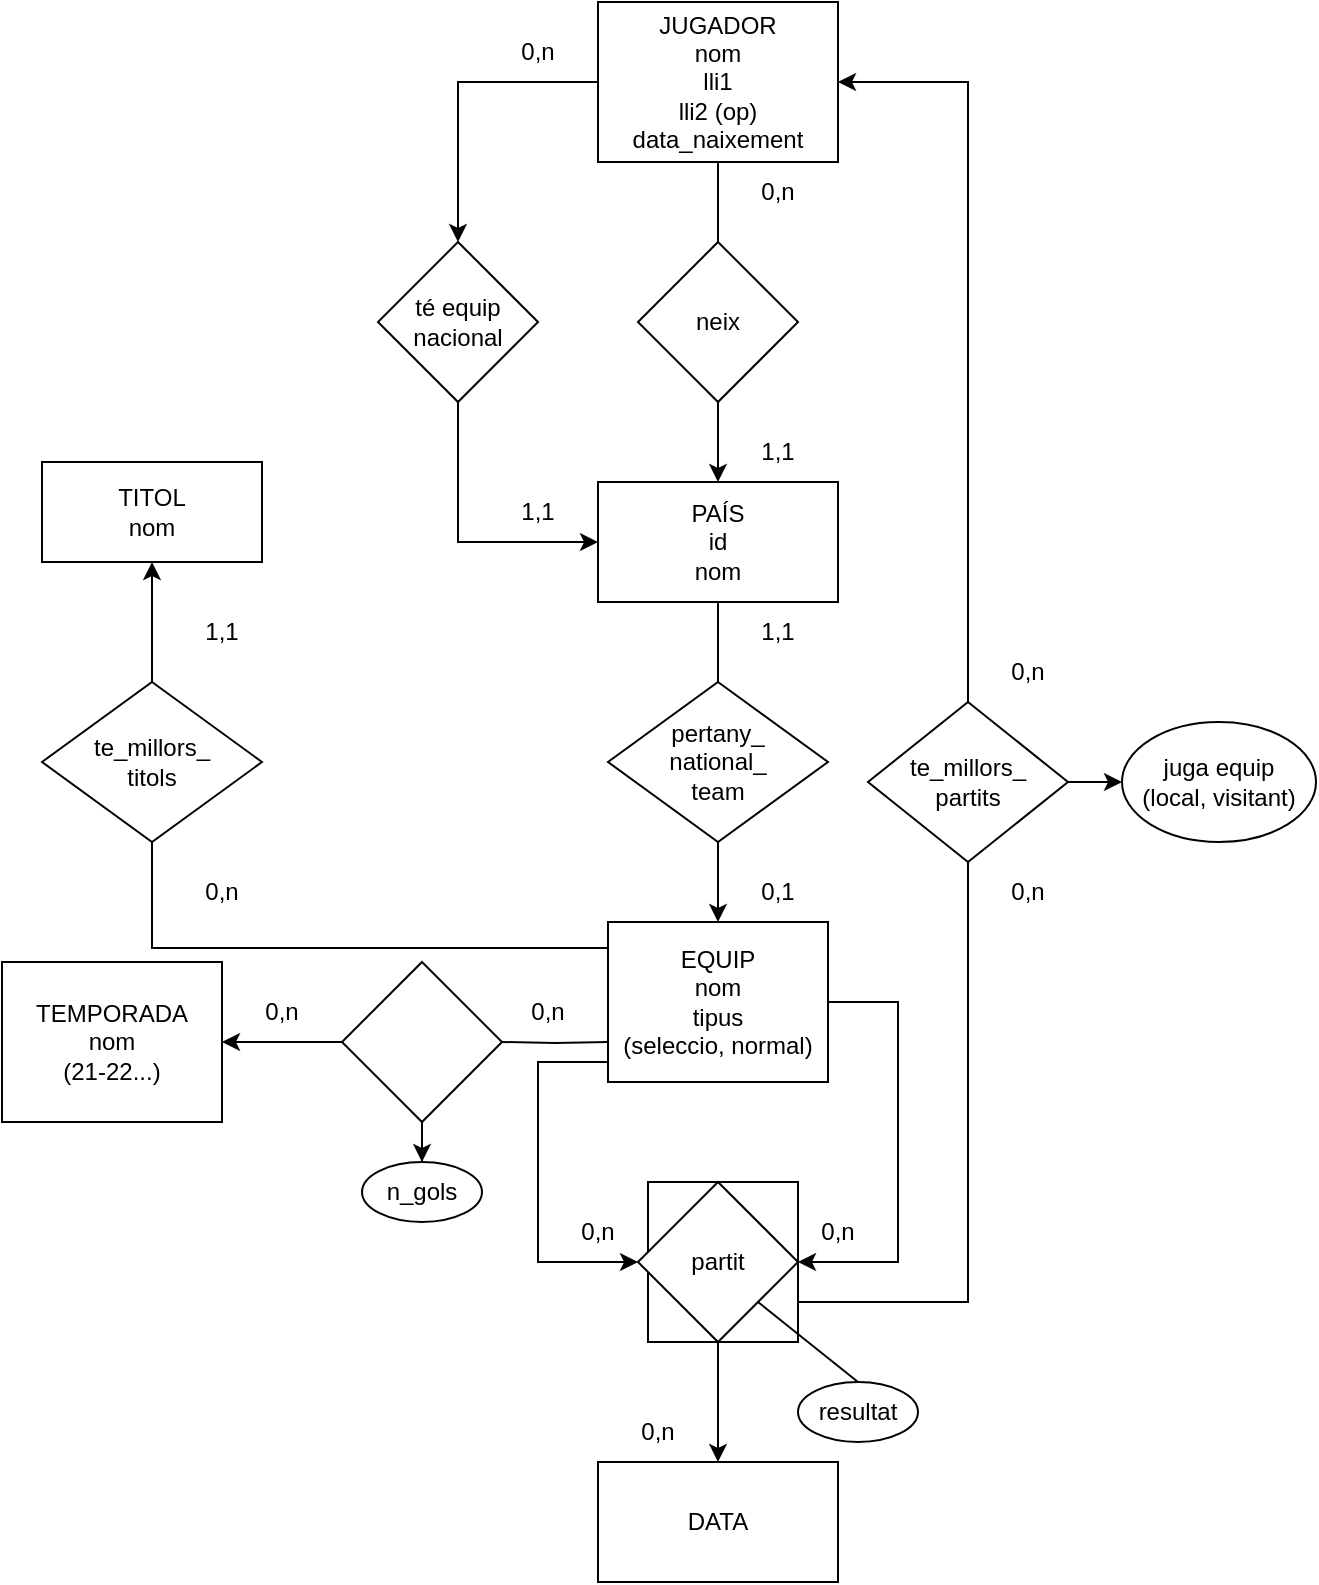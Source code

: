 <mxfile version="20.6.2" type="device"><diagram id="R2lEEEUBdFMjLlhIrx00" name="Page-1"><mxGraphModel dx="701" dy="815" grid="1" gridSize="10" guides="1" tooltips="1" connect="1" arrows="1" fold="1" page="1" pageScale="1" pageWidth="850" pageHeight="1100" math="0" shadow="0" extFonts="Permanent Marker^https://fonts.googleapis.com/css?family=Permanent+Marker"><root><mxCell id="0"/><mxCell id="1" parent="0"/><mxCell id="xxpgGGSOK9itiA2bAUYC-41" style="edgeStyle=orthogonalEdgeStyle;rounded=0;orthogonalLoop=1;jettySize=auto;html=1;exitX=0.5;exitY=0;exitDx=0;exitDy=0;entryX=1;entryY=0.5;entryDx=0;entryDy=0;startArrow=none;" edge="1" parent="1" source="xxpgGGSOK9itiA2bAUYC-42" target="xxpgGGSOK9itiA2bAUYC-1"><mxGeometry relative="1" as="geometry"><Array as="points"><mxPoint x="543" y="120"/></Array></mxGeometry></mxCell><mxCell id="xxpgGGSOK9itiA2bAUYC-40" value="" style="rounded=0;whiteSpace=wrap;html=1;" vertex="1" parent="1"><mxGeometry x="383" y="670" width="75" height="80" as="geometry"/></mxCell><mxCell id="xxpgGGSOK9itiA2bAUYC-4" style="edgeStyle=orthogonalEdgeStyle;rounded=0;orthogonalLoop=1;jettySize=auto;html=1;startArrow=none;" edge="1" parent="1" source="xxpgGGSOK9itiA2bAUYC-3" target="xxpgGGSOK9itiA2bAUYC-2"><mxGeometry relative="1" as="geometry"/></mxCell><mxCell id="xxpgGGSOK9itiA2bAUYC-7" value="" style="edgeStyle=orthogonalEdgeStyle;rounded=0;orthogonalLoop=1;jettySize=auto;html=1;" edge="1" parent="1" source="xxpgGGSOK9itiA2bAUYC-1" target="xxpgGGSOK9itiA2bAUYC-6"><mxGeometry relative="1" as="geometry"/></mxCell><mxCell id="xxpgGGSOK9itiA2bAUYC-1" value="JUGADOR&lt;br&gt;nom&lt;br&gt;lli1&lt;br&gt;lli2 (op)&lt;br&gt;data_naixement" style="rounded=0;whiteSpace=wrap;html=1;" vertex="1" parent="1"><mxGeometry x="358" y="80" width="120" height="80" as="geometry"/></mxCell><mxCell id="xxpgGGSOK9itiA2bAUYC-35" style="edgeStyle=orthogonalEdgeStyle;rounded=0;orthogonalLoop=1;jettySize=auto;html=1;startArrow=none;exitX=0.5;exitY=1;exitDx=0;exitDy=0;" edge="1" parent="1" source="xxpgGGSOK9itiA2bAUYC-36" target="xxpgGGSOK9itiA2bAUYC-11"><mxGeometry relative="1" as="geometry"><mxPoint x="418" y="530" as="sourcePoint"/></mxGeometry></mxCell><mxCell id="xxpgGGSOK9itiA2bAUYC-2" value="PAÍS&lt;br&gt;id&lt;br&gt;nom" style="rounded=0;whiteSpace=wrap;html=1;" vertex="1" parent="1"><mxGeometry x="358" y="320" width="120" height="60" as="geometry"/></mxCell><mxCell id="xxpgGGSOK9itiA2bAUYC-3" value="neix" style="rhombus;whiteSpace=wrap;html=1;" vertex="1" parent="1"><mxGeometry x="378" y="200" width="80" height="80" as="geometry"/></mxCell><mxCell id="xxpgGGSOK9itiA2bAUYC-5" value="" style="edgeStyle=orthogonalEdgeStyle;rounded=0;orthogonalLoop=1;jettySize=auto;html=1;endArrow=none;" edge="1" parent="1" source="xxpgGGSOK9itiA2bAUYC-1" target="xxpgGGSOK9itiA2bAUYC-3"><mxGeometry relative="1" as="geometry"><mxPoint x="418" y="160" as="sourcePoint"/><mxPoint x="418" y="360" as="targetPoint"/></mxGeometry></mxCell><mxCell id="xxpgGGSOK9itiA2bAUYC-10" style="edgeStyle=orthogonalEdgeStyle;rounded=0;orthogonalLoop=1;jettySize=auto;html=1;entryX=0;entryY=0.5;entryDx=0;entryDy=0;" edge="1" parent="1" source="xxpgGGSOK9itiA2bAUYC-6" target="xxpgGGSOK9itiA2bAUYC-2"><mxGeometry relative="1" as="geometry"><Array as="points"><mxPoint x="288" y="350"/></Array></mxGeometry></mxCell><mxCell id="xxpgGGSOK9itiA2bAUYC-6" value="té equip nacional" style="rhombus;whiteSpace=wrap;html=1;rounded=0;" vertex="1" parent="1"><mxGeometry x="248" y="200" width="80" height="80" as="geometry"/></mxCell><mxCell id="xxpgGGSOK9itiA2bAUYC-13" style="edgeStyle=orthogonalEdgeStyle;rounded=0;orthogonalLoop=1;jettySize=auto;html=1;entryX=0;entryY=0.5;entryDx=0;entryDy=0;" edge="1" parent="1" source="xxpgGGSOK9itiA2bAUYC-11" target="xxpgGGSOK9itiA2bAUYC-12"><mxGeometry relative="1" as="geometry"><Array as="points"><mxPoint x="328" y="610"/><mxPoint x="328" y="710"/></Array></mxGeometry></mxCell><mxCell id="xxpgGGSOK9itiA2bAUYC-14" style="edgeStyle=orthogonalEdgeStyle;rounded=0;orthogonalLoop=1;jettySize=auto;html=1;entryX=1;entryY=0.5;entryDx=0;entryDy=0;" edge="1" parent="1" source="xxpgGGSOK9itiA2bAUYC-11" target="xxpgGGSOK9itiA2bAUYC-12"><mxGeometry relative="1" as="geometry"><Array as="points"><mxPoint x="508" y="580"/><mxPoint x="508" y="710"/></Array></mxGeometry></mxCell><mxCell id="xxpgGGSOK9itiA2bAUYC-50" style="edgeStyle=orthogonalEdgeStyle;rounded=0;orthogonalLoop=1;jettySize=auto;html=1;exitX=0;exitY=0.5;exitDx=0;exitDy=0;startArrow=none;" edge="1" parent="1" source="xxpgGGSOK9itiA2bAUYC-51" target="xxpgGGSOK9itiA2bAUYC-49"><mxGeometry relative="1" as="geometry"><Array as="points"/></mxGeometry></mxCell><mxCell id="xxpgGGSOK9itiA2bAUYC-58" style="edgeStyle=orthogonalEdgeStyle;rounded=0;orthogonalLoop=1;jettySize=auto;html=1;exitX=0.5;exitY=0;exitDx=0;exitDy=0;startArrow=none;" edge="1" parent="1" source="xxpgGGSOK9itiA2bAUYC-59" target="xxpgGGSOK9itiA2bAUYC-57"><mxGeometry relative="1" as="geometry"><Array as="points"/></mxGeometry></mxCell><mxCell id="xxpgGGSOK9itiA2bAUYC-11" value="EQUIP&lt;br&gt;nom&lt;br&gt;tipus&lt;br&gt;(seleccio, normal)" style="rounded=0;whiteSpace=wrap;html=1;" vertex="1" parent="1"><mxGeometry x="363" y="540" width="110" height="80" as="geometry"/></mxCell><mxCell id="xxpgGGSOK9itiA2bAUYC-20" value="" style="edgeStyle=orthogonalEdgeStyle;rounded=0;orthogonalLoop=1;jettySize=auto;html=1;" edge="1" parent="1" source="xxpgGGSOK9itiA2bAUYC-12" target="xxpgGGSOK9itiA2bAUYC-19"><mxGeometry relative="1" as="geometry"/></mxCell><mxCell id="xxpgGGSOK9itiA2bAUYC-12" value="partit" style="rhombus;whiteSpace=wrap;html=1;" vertex="1" parent="1"><mxGeometry x="378" y="670" width="80" height="80" as="geometry"/></mxCell><mxCell id="xxpgGGSOK9itiA2bAUYC-16" value="resultat" style="ellipse;whiteSpace=wrap;html=1;" vertex="1" parent="1"><mxGeometry x="458" y="770" width="60" height="30" as="geometry"/></mxCell><mxCell id="xxpgGGSOK9itiA2bAUYC-19" value="DATA" style="whiteSpace=wrap;html=1;" vertex="1" parent="1"><mxGeometry x="358" y="810" width="120" height="60" as="geometry"/></mxCell><mxCell id="xxpgGGSOK9itiA2bAUYC-21" value="" style="endArrow=none;html=1;rounded=0;entryX=1;entryY=1;entryDx=0;entryDy=0;exitX=0.5;exitY=0;exitDx=0;exitDy=0;" edge="1" parent="1" source="xxpgGGSOK9itiA2bAUYC-16" target="xxpgGGSOK9itiA2bAUYC-12"><mxGeometry width="50" height="50" relative="1" as="geometry"><mxPoint x="158" y="630" as="sourcePoint"/><mxPoint x="208" y="580" as="targetPoint"/></mxGeometry></mxCell><mxCell id="xxpgGGSOK9itiA2bAUYC-22" value="0,n" style="text;html=1;strokeColor=none;fillColor=none;align=center;verticalAlign=middle;whiteSpace=wrap;rounded=0;" vertex="1" parent="1"><mxGeometry x="418" y="160" width="60" height="30" as="geometry"/></mxCell><mxCell id="xxpgGGSOK9itiA2bAUYC-24" value="0,n" style="text;html=1;strokeColor=none;fillColor=none;align=center;verticalAlign=middle;whiteSpace=wrap;rounded=0;" vertex="1" parent="1"><mxGeometry x="358" y="780" width="60" height="30" as="geometry"/></mxCell><mxCell id="xxpgGGSOK9itiA2bAUYC-25" value="0,n" style="text;html=1;strokeColor=none;fillColor=none;align=center;verticalAlign=middle;whiteSpace=wrap;rounded=0;" vertex="1" parent="1"><mxGeometry x="328" y="680" width="60" height="30" as="geometry"/></mxCell><mxCell id="xxpgGGSOK9itiA2bAUYC-26" value="0,n" style="text;html=1;strokeColor=none;fillColor=none;align=center;verticalAlign=middle;whiteSpace=wrap;rounded=0;" vertex="1" parent="1"><mxGeometry x="448" y="680" width="60" height="30" as="geometry"/></mxCell><mxCell id="xxpgGGSOK9itiA2bAUYC-32" value="1,1" style="text;html=1;strokeColor=none;fillColor=none;align=center;verticalAlign=middle;whiteSpace=wrap;rounded=0;" vertex="1" parent="1"><mxGeometry x="298" y="320" width="60" height="30" as="geometry"/></mxCell><mxCell id="xxpgGGSOK9itiA2bAUYC-33" value="0,n" style="text;html=1;strokeColor=none;fillColor=none;align=center;verticalAlign=middle;whiteSpace=wrap;rounded=0;" vertex="1" parent="1"><mxGeometry x="298" y="90" width="60" height="30" as="geometry"/></mxCell><mxCell id="xxpgGGSOK9itiA2bAUYC-34" value="1,1" style="text;html=1;strokeColor=none;fillColor=none;align=center;verticalAlign=middle;whiteSpace=wrap;rounded=0;" vertex="1" parent="1"><mxGeometry x="418" y="290" width="60" height="30" as="geometry"/></mxCell><mxCell id="xxpgGGSOK9itiA2bAUYC-36" value="pertany_&lt;br&gt;national_&lt;br&gt;team" style="rhombus;whiteSpace=wrap;html=1;" vertex="1" parent="1"><mxGeometry x="363" y="420" width="110" height="80" as="geometry"/></mxCell><mxCell id="xxpgGGSOK9itiA2bAUYC-37" value="" style="edgeStyle=orthogonalEdgeStyle;rounded=0;orthogonalLoop=1;jettySize=auto;html=1;endArrow=none;" edge="1" parent="1" source="xxpgGGSOK9itiA2bAUYC-2" target="xxpgGGSOK9itiA2bAUYC-36"><mxGeometry relative="1" as="geometry"><mxPoint x="418" y="380" as="sourcePoint"/><mxPoint x="418" y="530" as="targetPoint"/></mxGeometry></mxCell><mxCell id="xxpgGGSOK9itiA2bAUYC-38" value="1,1" style="text;html=1;strokeColor=none;fillColor=none;align=center;verticalAlign=middle;whiteSpace=wrap;rounded=0;" vertex="1" parent="1"><mxGeometry x="418" y="380" width="60" height="30" as="geometry"/></mxCell><mxCell id="xxpgGGSOK9itiA2bAUYC-39" value="0,1" style="text;html=1;strokeColor=none;fillColor=none;align=center;verticalAlign=middle;whiteSpace=wrap;rounded=0;" vertex="1" parent="1"><mxGeometry x="418" y="510" width="60" height="30" as="geometry"/></mxCell><mxCell id="xxpgGGSOK9itiA2bAUYC-48" value="" style="edgeStyle=orthogonalEdgeStyle;rounded=0;orthogonalLoop=1;jettySize=auto;html=1;" edge="1" parent="1" source="xxpgGGSOK9itiA2bAUYC-42" target="xxpgGGSOK9itiA2bAUYC-47"><mxGeometry relative="1" as="geometry"/></mxCell><mxCell id="xxpgGGSOK9itiA2bAUYC-42" value="te_millors_&lt;br&gt;partits" style="rhombus;whiteSpace=wrap;html=1;" vertex="1" parent="1"><mxGeometry x="493" y="430" width="100" height="80" as="geometry"/></mxCell><mxCell id="xxpgGGSOK9itiA2bAUYC-43" value="" style="edgeStyle=orthogonalEdgeStyle;rounded=0;orthogonalLoop=1;jettySize=auto;html=1;exitX=1;exitY=0.75;exitDx=0;exitDy=0;entryX=0.5;entryY=1;entryDx=0;entryDy=0;endArrow=none;" edge="1" parent="1" source="xxpgGGSOK9itiA2bAUYC-40" target="xxpgGGSOK9itiA2bAUYC-42"><mxGeometry relative="1" as="geometry"><mxPoint x="458" y="730" as="sourcePoint"/><mxPoint x="478" y="120" as="targetPoint"/><Array as="points"><mxPoint x="543" y="730"/></Array></mxGeometry></mxCell><mxCell id="xxpgGGSOK9itiA2bAUYC-45" value="0,n" style="text;html=1;strokeColor=none;fillColor=none;align=center;verticalAlign=middle;whiteSpace=wrap;rounded=0;" vertex="1" parent="1"><mxGeometry x="543" y="400" width="60" height="30" as="geometry"/></mxCell><mxCell id="xxpgGGSOK9itiA2bAUYC-46" value="0,n" style="text;html=1;strokeColor=none;fillColor=none;align=center;verticalAlign=middle;whiteSpace=wrap;rounded=0;" vertex="1" parent="1"><mxGeometry x="543" y="510" width="60" height="30" as="geometry"/></mxCell><mxCell id="xxpgGGSOK9itiA2bAUYC-47" value="juga equip &lt;br&gt;(local, visitant)" style="ellipse;whiteSpace=wrap;html=1;" vertex="1" parent="1"><mxGeometry x="620" y="440" width="97" height="60" as="geometry"/></mxCell><mxCell id="xxpgGGSOK9itiA2bAUYC-49" value="TEMPORADA&lt;br&gt;nom&lt;br&gt;(21-22...)" style="rounded=0;whiteSpace=wrap;html=1;" vertex="1" parent="1"><mxGeometry x="60" y="560" width="110" height="80" as="geometry"/></mxCell><mxCell id="xxpgGGSOK9itiA2bAUYC-56" value="" style="edgeStyle=orthogonalEdgeStyle;rounded=0;orthogonalLoop=1;jettySize=auto;html=1;" edge="1" parent="1" source="xxpgGGSOK9itiA2bAUYC-51" target="xxpgGGSOK9itiA2bAUYC-55"><mxGeometry relative="1" as="geometry"/></mxCell><mxCell id="xxpgGGSOK9itiA2bAUYC-51" value="" style="rhombus;whiteSpace=wrap;html=1;" vertex="1" parent="1"><mxGeometry x="230" y="560" width="80" height="80" as="geometry"/></mxCell><mxCell id="xxpgGGSOK9itiA2bAUYC-52" value="" style="edgeStyle=orthogonalEdgeStyle;rounded=0;orthogonalLoop=1;jettySize=auto;html=1;exitX=0;exitY=0.25;exitDx=0;exitDy=0;endArrow=none;" edge="1" parent="1" target="xxpgGGSOK9itiA2bAUYC-51"><mxGeometry relative="1" as="geometry"><mxPoint x="363" y="600" as="sourcePoint"/><mxPoint x="180" y="600" as="targetPoint"/></mxGeometry></mxCell><mxCell id="xxpgGGSOK9itiA2bAUYC-53" value="0,n" style="text;html=1;strokeColor=none;fillColor=none;align=center;verticalAlign=middle;whiteSpace=wrap;rounded=0;" vertex="1" parent="1"><mxGeometry x="170" y="570" width="60" height="30" as="geometry"/></mxCell><mxCell id="xxpgGGSOK9itiA2bAUYC-54" value="0,n" style="text;html=1;strokeColor=none;fillColor=none;align=center;verticalAlign=middle;whiteSpace=wrap;rounded=0;" vertex="1" parent="1"><mxGeometry x="303" y="570" width="60" height="30" as="geometry"/></mxCell><mxCell id="xxpgGGSOK9itiA2bAUYC-55" value="n_gols" style="ellipse;whiteSpace=wrap;html=1;" vertex="1" parent="1"><mxGeometry x="240" y="660" width="60" height="30" as="geometry"/></mxCell><mxCell id="xxpgGGSOK9itiA2bAUYC-57" value="TITOL&lt;br&gt;nom" style="rounded=0;whiteSpace=wrap;html=1;" vertex="1" parent="1"><mxGeometry x="80" y="310" width="110" height="50" as="geometry"/></mxCell><mxCell id="xxpgGGSOK9itiA2bAUYC-59" value="te_millors_&lt;br&gt;titols" style="rhombus;whiteSpace=wrap;html=1;" vertex="1" parent="1"><mxGeometry x="80" y="420" width="110" height="80" as="geometry"/></mxCell><mxCell id="xxpgGGSOK9itiA2bAUYC-60" value="" style="edgeStyle=orthogonalEdgeStyle;rounded=0;orthogonalLoop=1;jettySize=auto;html=1;exitX=0;exitY=0.163;exitDx=0;exitDy=0;exitPerimeter=0;endArrow=none;entryX=0.5;entryY=1;entryDx=0;entryDy=0;" edge="1" parent="1" source="xxpgGGSOK9itiA2bAUYC-11" target="xxpgGGSOK9itiA2bAUYC-59"><mxGeometry relative="1" as="geometry"><mxPoint x="363" y="553.04" as="sourcePoint"/><mxPoint x="135" y="390" as="targetPoint"/></mxGeometry></mxCell><mxCell id="xxpgGGSOK9itiA2bAUYC-61" value="0,n" style="text;html=1;strokeColor=none;fillColor=none;align=center;verticalAlign=middle;whiteSpace=wrap;rounded=0;" vertex="1" parent="1"><mxGeometry x="140" y="510" width="60" height="30" as="geometry"/></mxCell><mxCell id="xxpgGGSOK9itiA2bAUYC-62" value="1,1" style="text;html=1;strokeColor=none;fillColor=none;align=center;verticalAlign=middle;whiteSpace=wrap;rounded=0;" vertex="1" parent="1"><mxGeometry x="140" y="380" width="60" height="30" as="geometry"/></mxCell></root></mxGraphModel></diagram></mxfile>